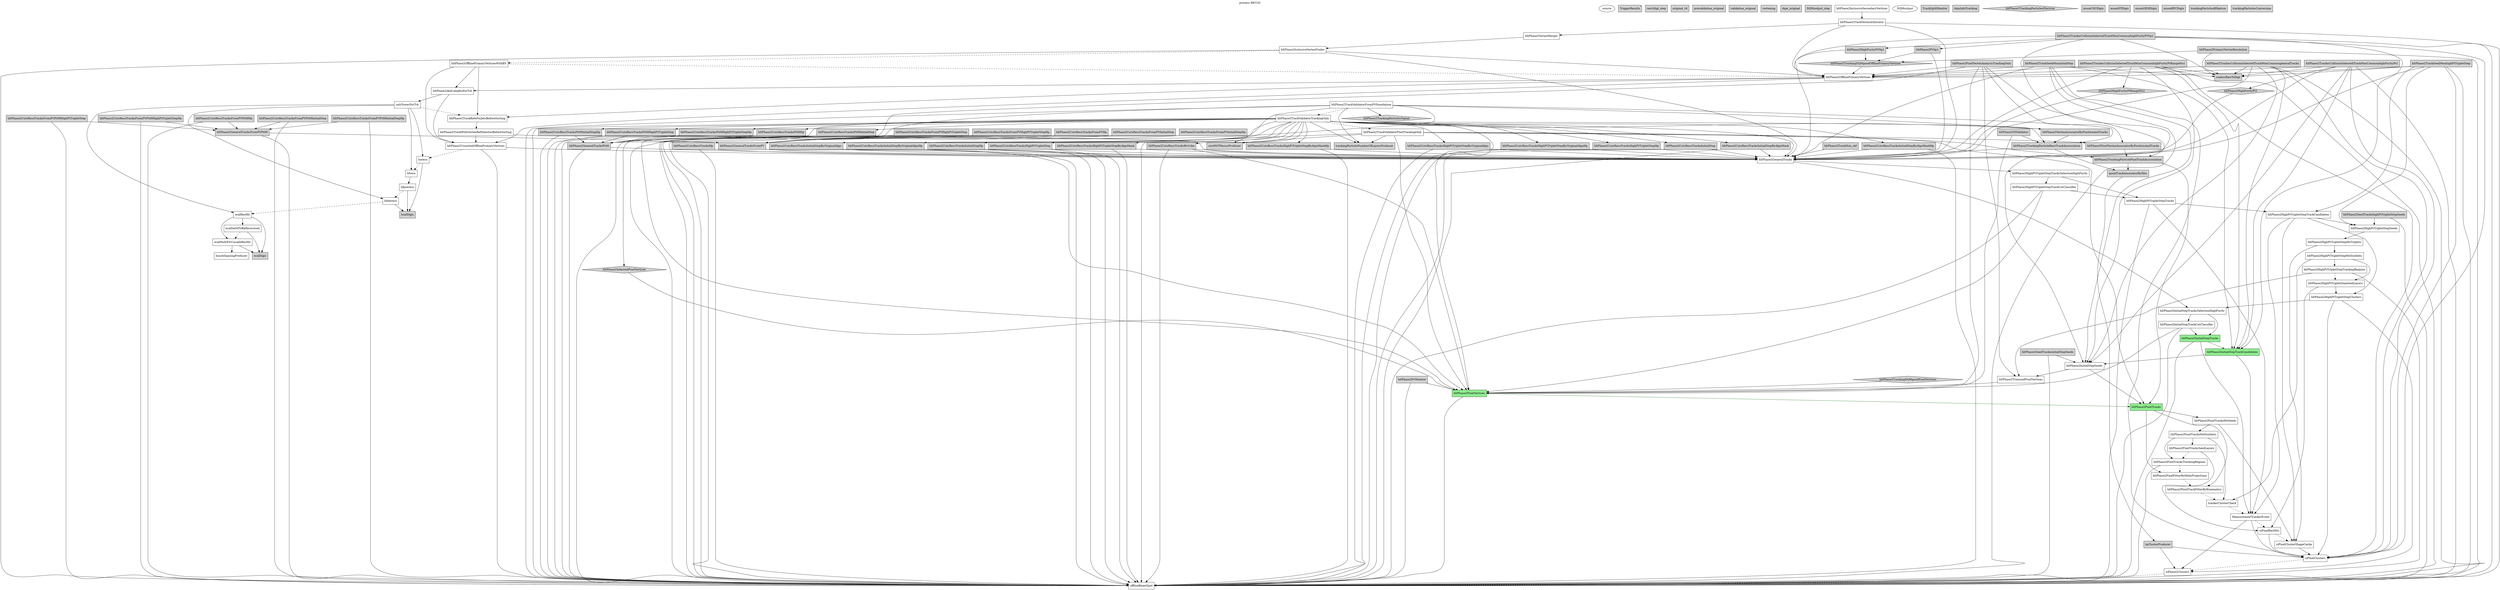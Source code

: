 digraph RECO2 {
graph [
label="process RECO2", labelloc=top];
0[color=black, fillcolor=white, label=source, shape=oval, style=filled, tooltip=PoolSource];
1[color=black, fillcolor=lightgrey, label=TriggerResults, shape=note, style=filled, tooltip=TriggerResultInserter];
2[color=black, fillcolor=lightgrey, label=raw2digi_step, shape=box, style=filled, tooltip=PathStatusInserter];
3[color=black, fillcolor=lightgrey, label=original_v6, shape=box, style=filled, tooltip=PathStatusInserter];
4[color=black, fillcolor=lightgrey, label=prevalidation_original, shape=box, style=filled, tooltip=PathStatusInserter];
5[color=black, fillcolor=lightgrey, label=validation_original, shape=box, style=filled, tooltip=PathStatusInserter];
6[color=black, fillcolor=lightgrey, label=vertexing, shape=box, style=filled, tooltip=PathStatusInserter];
7[color=black, fillcolor=lightgrey, label=dqm_original, shape=box, style=filled, tooltip=EndPathStatusInserter];
8[color=black, fillcolor=lightgrey, label=DQMoutput_step, shape=box, style=filled, tooltip=EndPathStatusInserter];
9[color=black, fillcolor=white, label=offlineBeamSpot, shape=box, style=filled, tooltip=BeamSpotProducer];
10[color=black, fillcolor=white, label=siPhase2Clusters, shape=box, style=filled, tooltip=Phase2TrackerClusterizer];
11[color=black, fillcolor=white, label=siPixelClusters, shape=box, style=filled, tooltip=SiPixelClusterProducer];
12[color=black, fillcolor=white, label=siPixelClusterShapeCache, shape=box, style=filled, tooltip=SiPixelClusterShapeCacheProducer];
13[color=black, fillcolor=white, label=siPixelRecHits, shape=box, style=filled, tooltip=SiPixelRecHitConverter];
14[color=black, fillcolor=white, label=MeasurementTrackerEvent, shape=box, style=filled, tooltip=MeasurementTrackerEventProducer];
15[color=black, fillcolor=white, label=trackerClusterCheck, shape=box, style=filled, tooltip=ClusterCheckerEDProducer];
16[color=black, fillcolor=white, label=hltPhase2PixelTrackFilterByKinematics, shape=box, style=filled, tooltip=PixelTrackFilterByKinematicsProducer];
17[color=black, fillcolor=white, label=hltPhase2PixelFitterByHelixProjections, shape=box, style=filled, tooltip=PixelFitterByHelixProjectionsProducer];
18[color=black, fillcolor=white, label=hltPhase2PixelTracksTrackingRegions, shape=box, style=filled, tooltip=GlobalTrackingRegionFromBeamSpotEDProducer];
19[color=black, fillcolor=white, label=hltPhase2PixelTracksSeedLayers, shape=box, style=filled, tooltip=SeedingLayersEDProducer];
20[color=black, fillcolor=white, label=hltPhase2PixelTracksHitDoublets, shape=box, style=filled, tooltip=HitPairEDProducer];
21[color=black, fillcolor=white, label=hltPhase2PixelTracksHitSeeds, shape=box, style=filled, tooltip=CAHitQuadrupletEDProducer];
22[color=black, fillcolor=lightgreen, label=hltPhase2PixelTracks, shape=box, style=filled, tooltip=PixelTrackProducer];
23[color=black, fillcolor=lightgreen, label=hltPhase2PixelVertices, shape=box, style=filled, tooltip=PixelVertexProducer];
24[color=black, fillcolor=white, label=hltPhase2TrimmedPixelVertices, shape=box, style=filled, tooltip=PixelVertexCollectionTrimmer];
25[color=black, fillcolor=white, label=hltPhase2InitialStepSeeds, shape=box, style=filled, tooltip=SeedGeneratorFromProtoTracksEDProducer];
26[color=black, fillcolor=lightgreen, label=hltPhase2InitialStepTrackCandidates, shape=box, style=filled, tooltip=CkfTrackCandidateMaker];
27[color=black, fillcolor=lightgreen, label=hltPhase2InitialStepTracks, shape=box, style=filled, tooltip=TrackProducer];
28[color=black, fillcolor=white, label=hltPhase2InitialStepTrackCutClassifier, shape=box, style=filled, tooltip=TrackCutClassifier];
29[color=black, fillcolor=white, label=hltPhase2InitialStepTracksSelectionHighPurity, shape=box, style=filled, tooltip=TrackCollectionFilterCloner];
30[color=black, fillcolor=white, label=hltPhase2HighPtTripletStepClusters, shape=box, style=filled, tooltip=TrackClusterRemoverPhase2];
31[color=black, fillcolor=white, label=hltPhase2HighPtTripletStepSeedLayers, shape=box, style=filled, tooltip=SeedingLayersEDProducer];
32[color=black, fillcolor=white, label=hltPhase2HighPtTripletStepTrackingRegions, shape=box, style=filled, tooltip=GlobalTrackingRegionWithVerticesEDProducer];
33[color=black, fillcolor=white, label=hltPhase2HighPtTripletStepHitDoublets, shape=box, style=filled, tooltip=HitPairEDProducer];
34[color=black, fillcolor=white, label=hltPhase2HighPtTripletStepHitTriplets, shape=box, style=filled, tooltip=CAHitTripletEDProducer];
35[color=black, fillcolor=white, label=hltPhase2HighPtTripletStepSeeds, shape=box, style=filled, tooltip=SeedCreatorFromRegionConsecutiveHitsEDProducer];
36[color=black, fillcolor=white, label=hltPhase2HighPtTripletStepTrackCandidates, shape=box, style=filled, tooltip=CkfTrackCandidateMaker];
37[color=black, fillcolor=white, label=hltPhase2HighPtTripletStepTracks, shape=box, style=filled, tooltip=TrackProducer];
38[color=black, fillcolor=white, label=hltPhase2HighPtTripletStepTrackCutClassifier, shape=box, style=filled, tooltip=TrackCutClassifier];
39[color=black, fillcolor=white, label=hltPhase2HighPtTripletStepTracksSelectionHighPurity, shape=box, style=filled, tooltip=TrackCollectionFilterCloner];
40[color=black, fillcolor=white, label=hltPhase2GeneralTracks, shape=box, style=filled, tooltip=TrackListMerger];
41[color=black, fillcolor=white, label=hltPhase2TrackValidatorPixelTrackingOnly, shape=box, style=filled, tooltip=MultiTrackValidator];
42[color=black, fillcolor=white, label=hltPhase2TrackValidatorTrackingOnly, shape=box, style=filled, tooltip=MultiTrackValidator];
43[color=black, fillcolor=white, label=hltPhase2TrackValidatorFromPVStandalone, shape=box, style=filled, tooltip=MultiTrackValidator];
44[color=black, fillcolor=white, label=bunchSpacingProducer, shape=box, style=filled, tooltip=BunchSpacingProducer];
45[color=black, fillcolor=white, label=ecalMultiFitUncalibRecHit, shape=box, style=filled, tooltip=EcalUncalibRecHitProducer];
46[color=black, fillcolor=white, label=ecalDetIdToBeRecovered, shape=box, style=filled, tooltip=EcalDetIdToBeRecoveredProducer];
47[color=black, fillcolor=white, label=ecalRecHit, shape=box, style=filled, tooltip=EcalRecHitProducer];
48[color=black, fillcolor=white, label=hbhereco, shape=box, style=filled, tooltip=HBHEPhase1Reconstructor];
49[color=black, fillcolor=white, label=hfprereco, shape=box, style=filled, tooltip=HFPreReconstructor];
50[color=black, fillcolor=white, label=hfreco, shape=box, style=filled, tooltip=HFPhase1Reconstructor];
51[color=black, fillcolor=white, label=horeco, shape=box, style=filled, tooltip=HcalHitReconstructor];
52[color=black, fillcolor=white, label=hltPhase2UnsortedOfflinePrimaryVertices, shape=box, style=filled, tooltip=PrimaryVertexProducer];
53[color=black, fillcolor=white, label=hltPhase2TrackWithVertexRefSelectorBeforeSorting, shape=box, style=filled, tooltip=TrackWithVertexRefSelector];
54[color=black, fillcolor=white, label=hltPhase2TrackRefsForJetsBeforeSorting, shape=box, style=filled, tooltip=ChargedRefCandidateProducer];
55[color=black, fillcolor=white, label=caloTowerForTrk, shape=box, style=filled, tooltip=CaloTowersCreator];
56[color=black, fillcolor=white, label=hltPhase2Ak4CaloJetsForTrk, shape=box, style=filled, tooltip=FastjetJetProducer];
57[color=black, fillcolor=white, label=hltPhase2OfflinePrimaryVertices, shape=box, style=filled, tooltip=RecoChargedRefCandidatePrimaryVertexSorter];
58[color=black, fillcolor=white, label=hltPhase2OfflinePrimaryVerticesWithBS, shape=box, style=filled, tooltip=RecoChargedRefCandidatePrimaryVertexSorter];
59[color=black, fillcolor=white, label=hltPhase2InclusiveVertexFinder, shape=box, style=filled, tooltip=InclusiveVertexFinder];
60[color=black, fillcolor=white, label=hltPhase2VertexMerger, shape=box, style=filled, tooltip=VertexMerger];
61[color=black, fillcolor=white, label=hltPhase2TrackVertexArbitrator, shape=box, style=filled, tooltip=TrackVertexArbitrator];
62[color=black, fillcolor=white, label=hltPhase2InclusiveSecondaryVertices, shape=box, style=filled, tooltip=VertexMerger];
63[color=black, fillcolor=white, label=DQMoutput, shape=oval, style=filled, tooltip=DQMRootOutputModule];
64[color=black, fillcolor=lightgrey, label=TrackSplitMonitor, shape=box, style=filled, tooltip=TrackSplittingMonitor];
65[color=black, fillcolor=lightgrey, label=dqmInfoTracking, shape=box, style=filled, tooltip=DQMEventInfo];
66[color=black, fillcolor=lightgrey, label=ecalDigis, shape=box, style=filled, tooltip=EcalRawToDigi];
67[color=black, fillcolor=lightgrey, label=hcalDigis, shape=box, style=filled, tooltip=HcalRawToDigi];
68[color=black, fillcolor=lightgrey, label=hltPhase2CutsRecoTracksBtvLike, shape=box, style=filled, tooltip=RecoTrackViewRefSelector];
69[color=black, fillcolor=lightgrey, label=hltPhase2CutsRecoTracksFromPVHighPtTripletStep, shape=box, style=filled, tooltip=RecoTrackViewRefSelector];
70[color=black, fillcolor=lightgrey, label=hltPhase2CutsRecoTracksFromPVHighPtTripletStepHp, shape=box, style=filled, tooltip=RecoTrackViewRefSelector];
71[color=black, fillcolor=lightgrey, label=hltPhase2CutsRecoTracksFromPVHp, shape=box, style=filled, tooltip=RecoTrackViewRefSelector];
72[color=black, fillcolor=lightgrey, label=hltPhase2CutsRecoTracksFromPVInitialStep, shape=box, style=filled, tooltip=RecoTrackViewRefSelector];
73[color=black, fillcolor=lightgrey, label=hltPhase2CutsRecoTracksFromPVInitialStepHp, shape=box, style=filled, tooltip=RecoTrackViewRefSelector];
74[color=black, fillcolor=lightgrey, label=hltPhase2CutsRecoTracksFromPVPt09HighPtTripletStep, shape=box, style=filled, tooltip=RecoTrackViewRefSelector];
75[color=black, fillcolor=lightgrey, label=hltPhase2CutsRecoTracksFromPVPt09HighPtTripletStepHp, shape=box, style=filled, tooltip=RecoTrackViewRefSelector];
76[color=black, fillcolor=lightgrey, label=hltPhase2CutsRecoTracksFromPVPt09Hp, shape=box, style=filled, tooltip=RecoTrackViewRefSelector];
77[color=black, fillcolor=lightgrey, label=hltPhase2CutsRecoTracksFromPVPt09InitialStep, shape=box, style=filled, tooltip=RecoTrackViewRefSelector];
78[color=black, fillcolor=lightgrey, label=hltPhase2CutsRecoTracksFromPVPt09InitialStepHp, shape=box, style=filled, tooltip=RecoTrackViewRefSelector];
79[color=black, fillcolor=lightgrey, label=hltPhase2CutsRecoTracksHighPtTripletStep, shape=box, style=filled, tooltip=RecoTrackViewRefSelector];
80[color=black, fillcolor=lightgrey, label=hltPhase2CutsRecoTracksHighPtTripletStepByAlgoMask, shape=box, style=filled, tooltip=RecoTrackViewRefSelector];
81[color=black, fillcolor=lightgrey, label=hltPhase2CutsRecoTracksHighPtTripletStepByAlgoMaskHp, shape=box, style=filled, tooltip=RecoTrackViewRefSelector];
82[color=black, fillcolor=lightgrey, label=hltPhase2CutsRecoTracksHighPtTripletStepByOriginalAlgo, shape=box, style=filled, tooltip=RecoTrackViewRefSelector];
83[color=black, fillcolor=lightgrey, label=hltPhase2CutsRecoTracksHighPtTripletStepByOriginalAlgoHp, shape=box, style=filled, tooltip=RecoTrackViewRefSelector];
84[color=black, fillcolor=lightgrey, label=hltPhase2CutsRecoTracksHighPtTripletStepHp, shape=box, style=filled, tooltip=RecoTrackViewRefSelector];
85[color=black, fillcolor=lightgrey, label=hltPhase2CutsRecoTracksHp, shape=box, style=filled, tooltip=RecoTrackViewRefSelector];
86[color=black, fillcolor=lightgrey, label=hltPhase2CutsRecoTracksInitialStep, shape=box, style=filled, tooltip=RecoTrackViewRefSelector];
87[color=black, fillcolor=lightgrey, label=hltPhase2CutsRecoTracksInitialStepByAlgoMask, shape=box, style=filled, tooltip=RecoTrackViewRefSelector];
88[color=black, fillcolor=lightgrey, label=hltPhase2CutsRecoTracksInitialStepByAlgoMaskHp, shape=box, style=filled, tooltip=RecoTrackViewRefSelector];
89[color=black, fillcolor=lightgrey, label=hltPhase2CutsRecoTracksInitialStepByOriginalAlgo, shape=box, style=filled, tooltip=RecoTrackViewRefSelector];
90[color=black, fillcolor=lightgrey, label=hltPhase2CutsRecoTracksInitialStepByOriginalAlgoHp, shape=box, style=filled, tooltip=RecoTrackViewRefSelector];
91[color=black, fillcolor=lightgrey, label=hltPhase2CutsRecoTracksInitialStepHp, shape=box, style=filled, tooltip=RecoTrackViewRefSelector];
92[color=black, fillcolor=lightgrey, label=hltPhase2CutsRecoTracksPt09HighPtTripletStep, shape=box, style=filled, tooltip=RecoTrackViewRefSelector];
93[color=black, fillcolor=lightgrey, label=hltPhase2CutsRecoTracksPt09HighPtTripletStepHp, shape=box, style=filled, tooltip=RecoTrackViewRefSelector];
94[color=black, fillcolor=lightgrey, label=hltPhase2CutsRecoTracksPt09Hp, shape=box, style=filled, tooltip=RecoTrackViewRefSelector];
95[color=black, fillcolor=lightgrey, label=hltPhase2CutsRecoTracksPt09InitialStep, shape=box, style=filled, tooltip=RecoTrackViewRefSelector];
96[color=black, fillcolor=lightgrey, label=hltPhase2CutsRecoTracksPt09InitialStepHp, shape=box, style=filled, tooltip=RecoTrackViewRefSelector];
97[color=black, fillcolor=lightgrey, label=hltPhase2GeneralTracksFromPV, shape=box, style=filled, tooltip=TrackWithVertexRefSelector];
98[color=black, fillcolor=lightgrey, label=hltPhase2GeneralTracksFromPVPt09, shape=box, style=filled, tooltip=RecoTrackViewRefSelector];
99[color=black, fillcolor=lightgrey, label=hltPhase2GeneralTracksPt09, shape=box, style=filled, tooltip=RecoTrackViewRefSelector];
100[color=black, fillcolor=lightgrey, label=hltPhase2HighPurityPV0p1, shape=box, style=filled, tooltip=TrackWithVertexSelector];
101[color=black, fillcolor=lightgrey, label=hltPhase2HighPurityPt1, shape=diamond, style=filled, tooltip=TrackSelector];
102[color=black, fillcolor=lightgrey, label=hltPhase2HighPurityPtRange0to1, shape=diamond, style=filled, tooltip=TrackSelector];
103[color=black, fillcolor=lightgrey, label=hltPhase2PV0p1, shape=box, style=filled, tooltip=TrackWithVertexSelector];
104[color=black, fillcolor=lightgrey, label=hltPhase2PixelVertexAnalysisTrackingOnly, shape=box, style=filled, tooltip=PrimaryVertexAnalyzer4PUSlimmed];
105[color=black, fillcolor=lightgrey, label=hltPhase2PixelVertexAssociatorByPositionAndTracks, shape=box, style=filled, tooltip=VertexAssociatorByPositionAndTracksProducer];
106[color=black, fillcolor=lightgrey, label=hltPhase2PrimaryVertexResolution, shape=box, style=filled, tooltip=PrimaryVertexResolution];
107[color=black, fillcolor=lightgrey, label=hltPhase2PvMonitor, shape=box, style=filled, tooltip=PrimaryVertexMonitor];
108[color=black, fillcolor=lightgrey, label=hltPhase2SeedTrackshighPtTripletStepSeeds, shape=box, style=filled, tooltip=TrackFromSeedProducer];
109[color=black, fillcolor=lightgrey, label=hltPhase2SeedTracksinitialStepSeeds, shape=box, style=filled, tooltip=TrackFromSeedProducer];
110[color=black, fillcolor=lightgrey, label=hltPhase2SelectedPixelVertices, shape=diamond, style=filled, tooltip=VertexSelector];
111[color=black, fillcolor=lightgrey, label=hltPhase2TrackMon_ckf, shape=box, style=filled, tooltip=TrackEfficiencyMonitor];
112[color=black, fillcolor=lightgrey, label=hltPhase2TrackSeedMonhighPtTripletStep, shape=box, style=filled, tooltip=TrackingMonitor];
113[color=black, fillcolor=lightgrey, label=hltPhase2TrackSeedMoninitialStep, shape=box, style=filled, tooltip=TrackingMonitor];
114[color=black, fillcolor=lightgrey, label=hltPhase2TrackerCollisionSelectedTrackMonCommongeneralTracks, shape=box, style=filled, tooltip=TrackingMonitor];
115[color=black, fillcolor=lightgrey, label=hltPhase2TrackerCollisionSelectedTrackMonCommonhighPurityPV0p1, shape=box, style=filled, tooltip=TrackingMonitor];
116[color=black, fillcolor=lightgrey, label=hltPhase2TrackerCollisionSelectedTrackMonCommonhighPurityPt1, shape=box, style=filled, tooltip=TrackingMonitor];
117[color=black, fillcolor=lightgrey, label=hltPhase2TrackerCollisionSelectedTrackMonCommonhighPurityPtRange0to1, shape=box, style=filled, tooltip=TrackingMonitor];
118[color=black, fillcolor=lightgrey, label=hltPhase2TrackingDQMgoodOfflinePrimaryVertices, shape=diamond, style=filled, tooltip=VertexSelector];
119[color=black, fillcolor=lightgrey, label=hltPhase2TrackingDQMgoodPixelVertices, shape=diamond, style=filled, tooltip=VertexSelector];
120[color=black, fillcolor=lightgrey, label=hltPhase2TrackingParticlePixelTrackAsssociation, shape=box, style=filled, tooltip=TrackAssociatorEDProducer];
121[color=black, fillcolor=lightgrey, label=hltPhase2TrackingParticleRecoTrackAsssociation, shape=box, style=filled, tooltip=TrackAssociatorEDProducer];
122[color=black, fillcolor=lightgrey, label=hltPhase2TrackingParticlesElectron, shape=diamond, style=filled, tooltip=TrackingParticleRefSelector];
123[color=black, fillcolor=lightgrey, label=hltPhase2TrackingParticlesSignal, shape=diamond, style=filled, tooltip=TrackingParticleRefSelector];
124[color=black, fillcolor=lightgrey, label=hltPhase2V0Validator, shape=box, style=filled, tooltip=V0Validator];
125[color=black, fillcolor=lightgrey, label=hltPhase2VertexAssociatorByPositionAndTracks, shape=box, style=filled, tooltip=VertexAssociatorByPositionAndTracksProducer];
126[color=black, fillcolor=lightgrey, label=muonCSCDigis, shape=box, style=filled, tooltip=CSCDCCUnpacker];
127[color=black, fillcolor=lightgrey, label=muonDTDigis, shape=box, style=filled, tooltip=DTuROSRawToDigi];
128[color=black, fillcolor=lightgrey, label=muonGEMDigis, shape=box, style=filled, tooltip=GEMRawToDigiModule];
129[color=black, fillcolor=lightgrey, label=muonRPCDigis, shape=box, style=filled, tooltip=RPCUnpackingModule];
130[color=black, fillcolor=lightgrey, label=quickTrackAssociatorByHits, shape=box, style=filled, tooltip=QuickTrackAssociatorByHitsProducer];
131[color=black, fillcolor=lightgrey, label=scalersRawToDigi, shape=box, style=filled, tooltip=ScalersRawToDigi];
132[color=black, fillcolor=lightgrey, label=simHitTPAssocProducer, shape=box, style=filled, tooltip=SimHitTPAssociationProducer];
133[color=black, fillcolor=lightgrey, label=tpClusterProducer, shape=box, style=filled, tooltip=ClusterTPAssociationProducer];
134[color=black, fillcolor=lightgrey, label=trackingParticleNumberOfLayersProducer, shape=box, style=filled, tooltip=TrackingParticleNumberOfLayersProducer];
135[color=black, fillcolor=lightgrey, label=trackingParticlesBHadron, shape=box, style=filled, tooltip=TrackingParticleBHadronRefSelector];
136[color=black, fillcolor=lightgrey, label=trackingParticlesConversion, shape=box, style=filled, tooltip=TrackingParticleConversionRefSelector];
10 -> 9[style=dashed];
11 -> 10[style=dashed];
12 -> 11;
13 -> 11;
13 -> 12[style=dashed];
14 -> 11;
14 -> 10;
14 -> 13[style=dashed];
15 -> 14[style=dashed];
16 -> 15[style=dashed];
17 -> 16[style=dashed];
18 -> 9;
18 -> 17[style=dashed];
19 -> 13;
19 -> 18[style=dashed];
20 -> 19;
20 -> 18;
20 -> 15;
21 -> 20;
21 -> 12;
22 -> 21;
22 -> 17;
22 -> 16;
23 -> 22[color=darkgreen];
23 -> 9;
24 -> 23;
25 -> 22;
25 -> 24;
26 -> 14;
26 -> 25;
27 -> 14;
27 -> 9;
27 -> 26[color=darkgreen];
28 -> 27;
28 -> 9;
28 -> 23;
29 -> 27;
29 -> 28;
30 -> 29;
30 -> 11;
30 -> 10;
31 -> 13;
31 -> 30;
32 -> 9;
32 -> 24;
32 -> 31[style=dashed];
33 -> 31;
33 -> 32;
33 -> 15;
34 -> 33;
34 -> 12;
35 -> 34;
36 -> 12;
36 -> 14;
36 -> 35;
36 -> 30;
37 -> 14;
37 -> 9;
37 -> 36;
38 -> 37;
38 -> 9;
38 -> 23;
39 -> 37;
39 -> 38;
40 -> 29;
40 -> 39;
41 -> 22;
41 -> 9;
41 -> 134;
41 -> 23;
41 -> 105;
41 -> 132;
41 -> 120;
42 -> 40;
42 -> 86;
42 -> 79;
42 -> 91;
42 -> 84;
42 -> 89;
42 -> 82;
42 -> 90;
42 -> 83;
42 -> 99;
42 -> 94;
42 -> 68;
42 -> 87;
42 -> 80;
42 -> 88;
42 -> 81;
42 -> 95;
42 -> 92;
42 -> 96;
42 -> 93;
42 -> 9;
42 -> 134;
42 -> 23;
42 -> 125;
42 -> 132;
42 -> 121;
42 -> 41[style=dashed];
43 -> 123;
43 -> 97;
43 -> 9;
43 -> 134;
43 -> 23;
43 -> 125;
43 -> 132;
43 -> 121;
43 -> 42[style=dashed];
45 -> 66;
45 -> 44;
46 -> 66;
46 -> 45[style=dashed];
47 -> 45;
47 -> 46;
47 -> 66;
48 -> 67;
48 -> 47[style=dashed];
49 -> 67;
49 -> 48[style=dashed];
50 -> 49;
51 -> 67;
51 -> 50[style=dashed];
52 -> 40;
52 -> 9;
52 -> 51[style=dashed];
53 -> 40;
53 -> 52;
54 -> 53;
55 -> 48;
55 -> 51;
55 -> 50;
55 -> 47;
55 -> 54[style=dashed];
56 -> 52;
56 -> 55;
57 -> 54;
57 -> 52;
57 -> 56;
58 -> 54;
58 -> 52;
58 -> 56;
58 -> 57[style=dashed];
59 -> 9;
59 -> 57;
59 -> 40;
59 -> 58[style=dashed];
60 -> 59;
61 -> 57;
61 -> 60;
61 -> 9;
61 -> 40;
62 -> 61;
68 -> 40;
68 -> 9;
68 -> 23;
69 -> 97;
69 -> 9;
70 -> 97;
70 -> 9;
71 -> 97;
71 -> 9;
72 -> 97;
72 -> 9;
73 -> 97;
73 -> 9;
74 -> 98;
74 -> 9;
75 -> 98;
75 -> 9;
76 -> 98;
76 -> 9;
77 -> 98;
77 -> 9;
78 -> 98;
78 -> 9;
79 -> 40;
79 -> 9;
80 -> 40;
80 -> 9;
81 -> 40;
81 -> 9;
82 -> 40;
82 -> 9;
83 -> 40;
83 -> 9;
84 -> 40;
84 -> 9;
85 -> 40;
85 -> 9;
86 -> 40;
86 -> 9;
87 -> 40;
87 -> 9;
88 -> 40;
88 -> 9;
89 -> 40;
89 -> 9;
90 -> 40;
90 -> 9;
91 -> 40;
91 -> 9;
92 -> 99;
92 -> 9;
93 -> 99;
93 -> 9;
94 -> 99;
94 -> 9;
95 -> 99;
95 -> 9;
96 -> 99;
96 -> 9;
97 -> 40;
97 -> 23;
98 -> 97;
98 -> 9;
99 -> 40;
99 -> 9;
100 -> 40;
100 -> 118;
101 -> 40;
102 -> 40;
103 -> 40;
103 -> 118;
104 -> 120;
104 -> 105;
104 -> 23;
104 -> 110;
104 -> 24;
104 -> 57;
105 -> 120;
106 -> 118;
106 -> 9;
106 -> 131;
107 -> 23;
107 -> 9;
108 -> 35;
108 -> 9;
109 -> 25;
109 -> 9;
110 -> 23;
111 -> 40;
112 -> 9;
112 -> 57;
112 -> 131;
112 -> 40;
112 -> 36;
112 -> 35;
112 -> 11;
113 -> 9;
113 -> 57;
113 -> 131;
113 -> 40;
113 -> 26;
113 -> 25;
113 -> 11;
114 -> 131;
114 -> 9;
114 -> 57;
114 -> 40;
114 -> 26;
114 -> 25;
114 -> 11;
115 -> 131;
115 -> 9;
115 -> 57;
115 -> 103;
115 -> 100;
115 -> 26;
115 -> 25;
115 -> 11;
116 -> 131;
116 -> 9;
116 -> 57;
116 -> 40;
116 -> 101;
116 -> 26;
116 -> 25;
116 -> 11;
117 -> 131;
117 -> 9;
117 -> 57;
117 -> 40;
117 -> 102;
117 -> 26;
117 -> 25;
117 -> 11;
118 -> 57;
119 -> 23;
120 -> 22;
120 -> 130;
121 -> 40;
121 -> 130;
124 -> 121;
124 -> 23;
125 -> 121;
130 -> 133;
133 -> 11;
133 -> 10;
}
